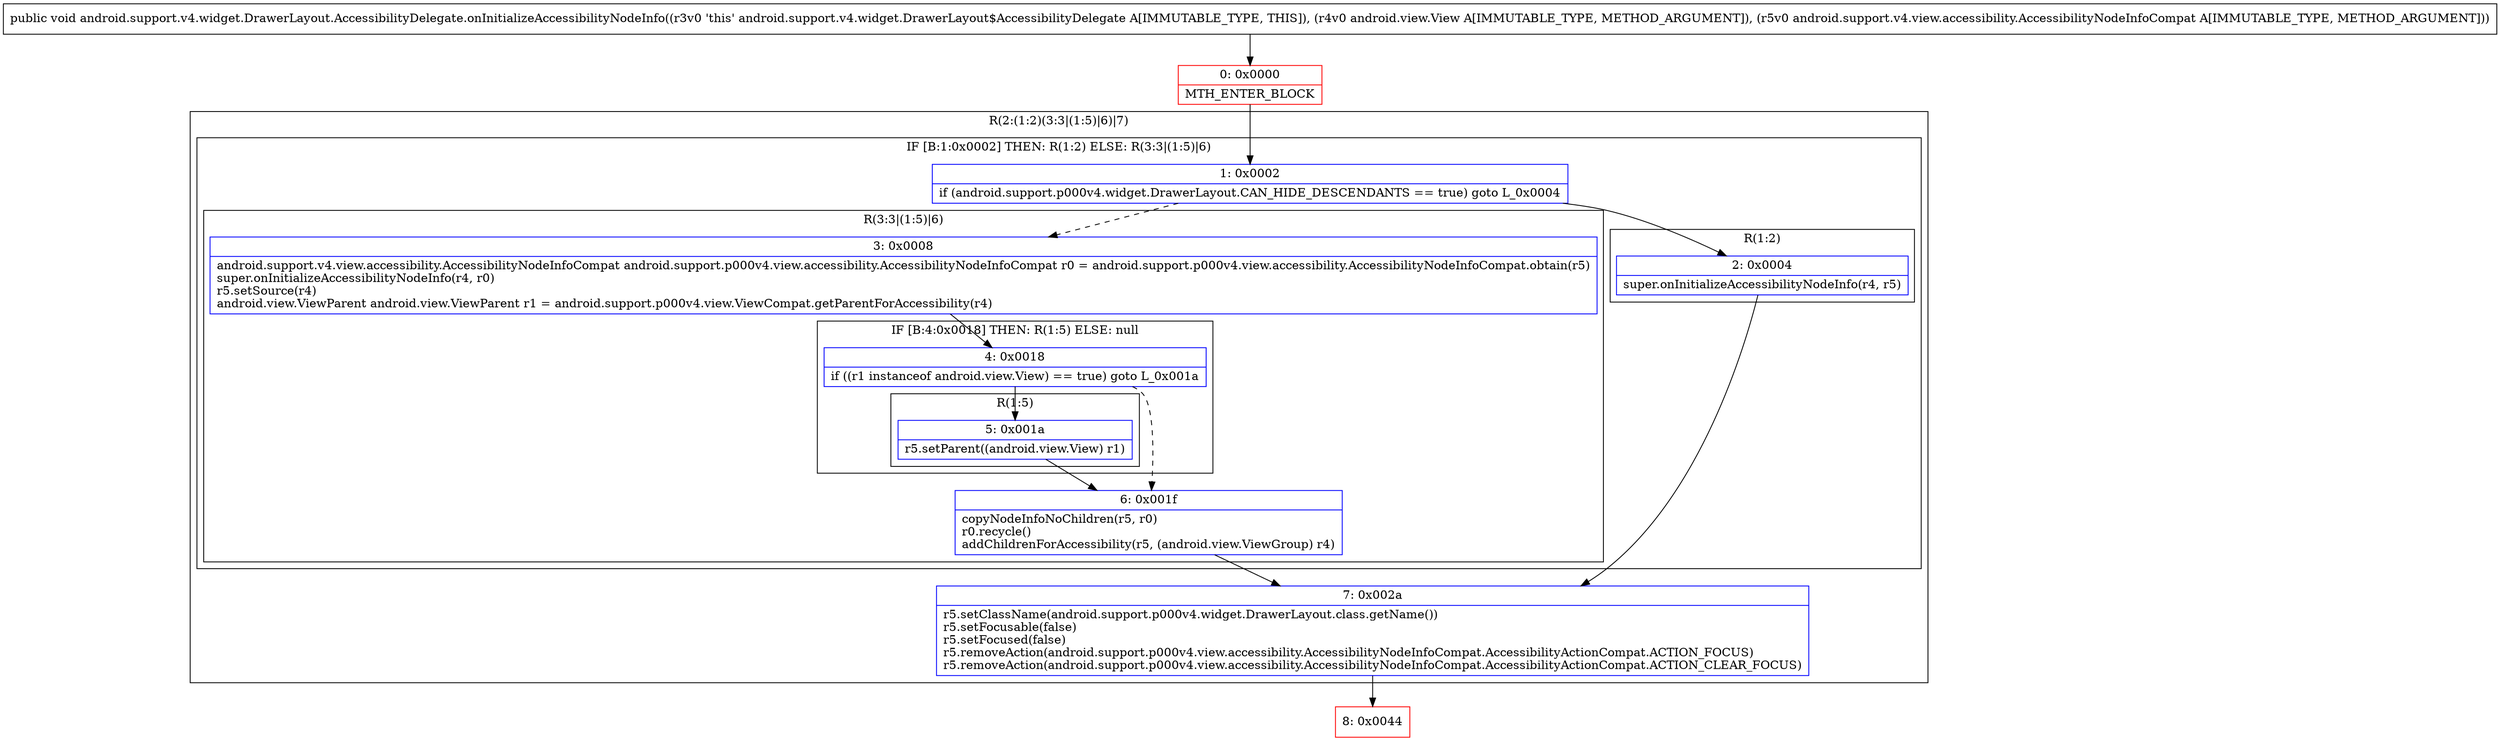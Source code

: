 digraph "CFG forandroid.support.v4.widget.DrawerLayout.AccessibilityDelegate.onInitializeAccessibilityNodeInfo(Landroid\/view\/View;Landroid\/support\/v4\/view\/accessibility\/AccessibilityNodeInfoCompat;)V" {
subgraph cluster_Region_652749741 {
label = "R(2:(1:2)(3:3|(1:5)|6)|7)";
node [shape=record,color=blue];
subgraph cluster_IfRegion_107630831 {
label = "IF [B:1:0x0002] THEN: R(1:2) ELSE: R(3:3|(1:5)|6)";
node [shape=record,color=blue];
Node_1 [shape=record,label="{1\:\ 0x0002|if (android.support.p000v4.widget.DrawerLayout.CAN_HIDE_DESCENDANTS == true) goto L_0x0004\l}"];
subgraph cluster_Region_1885799834 {
label = "R(1:2)";
node [shape=record,color=blue];
Node_2 [shape=record,label="{2\:\ 0x0004|super.onInitializeAccessibilityNodeInfo(r4, r5)\l}"];
}
subgraph cluster_Region_1366364897 {
label = "R(3:3|(1:5)|6)";
node [shape=record,color=blue];
Node_3 [shape=record,label="{3\:\ 0x0008|android.support.v4.view.accessibility.AccessibilityNodeInfoCompat android.support.p000v4.view.accessibility.AccessibilityNodeInfoCompat r0 = android.support.p000v4.view.accessibility.AccessibilityNodeInfoCompat.obtain(r5)\lsuper.onInitializeAccessibilityNodeInfo(r4, r0)\lr5.setSource(r4)\landroid.view.ViewParent android.view.ViewParent r1 = android.support.p000v4.view.ViewCompat.getParentForAccessibility(r4)\l}"];
subgraph cluster_IfRegion_2015000047 {
label = "IF [B:4:0x0018] THEN: R(1:5) ELSE: null";
node [shape=record,color=blue];
Node_4 [shape=record,label="{4\:\ 0x0018|if ((r1 instanceof android.view.View) == true) goto L_0x001a\l}"];
subgraph cluster_Region_2093514615 {
label = "R(1:5)";
node [shape=record,color=blue];
Node_5 [shape=record,label="{5\:\ 0x001a|r5.setParent((android.view.View) r1)\l}"];
}
}
Node_6 [shape=record,label="{6\:\ 0x001f|copyNodeInfoNoChildren(r5, r0)\lr0.recycle()\laddChildrenForAccessibility(r5, (android.view.ViewGroup) r4)\l}"];
}
}
Node_7 [shape=record,label="{7\:\ 0x002a|r5.setClassName(android.support.p000v4.widget.DrawerLayout.class.getName())\lr5.setFocusable(false)\lr5.setFocused(false)\lr5.removeAction(android.support.p000v4.view.accessibility.AccessibilityNodeInfoCompat.AccessibilityActionCompat.ACTION_FOCUS)\lr5.removeAction(android.support.p000v4.view.accessibility.AccessibilityNodeInfoCompat.AccessibilityActionCompat.ACTION_CLEAR_FOCUS)\l}"];
}
Node_0 [shape=record,color=red,label="{0\:\ 0x0000|MTH_ENTER_BLOCK\l}"];
Node_8 [shape=record,color=red,label="{8\:\ 0x0044}"];
MethodNode[shape=record,label="{public void android.support.v4.widget.DrawerLayout.AccessibilityDelegate.onInitializeAccessibilityNodeInfo((r3v0 'this' android.support.v4.widget.DrawerLayout$AccessibilityDelegate A[IMMUTABLE_TYPE, THIS]), (r4v0 android.view.View A[IMMUTABLE_TYPE, METHOD_ARGUMENT]), (r5v0 android.support.v4.view.accessibility.AccessibilityNodeInfoCompat A[IMMUTABLE_TYPE, METHOD_ARGUMENT])) }"];
MethodNode -> Node_0;
Node_1 -> Node_2;
Node_1 -> Node_3[style=dashed];
Node_2 -> Node_7;
Node_3 -> Node_4;
Node_4 -> Node_5;
Node_4 -> Node_6[style=dashed];
Node_5 -> Node_6;
Node_6 -> Node_7;
Node_7 -> Node_8;
Node_0 -> Node_1;
}

